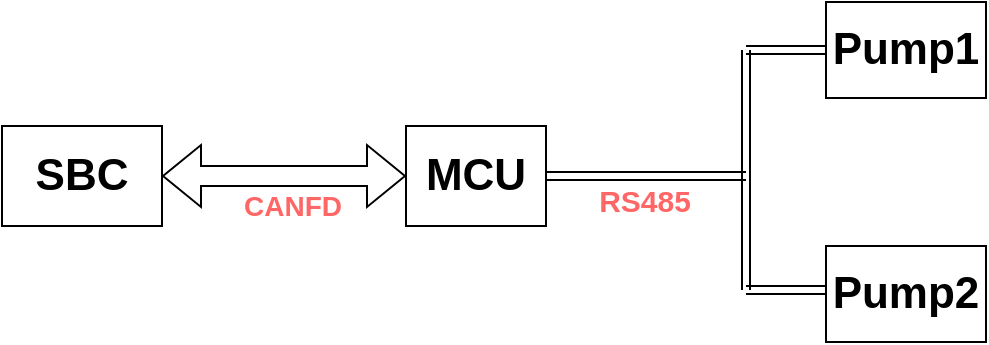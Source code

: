 <mxfile version="22.1.11" type="github">
  <diagram name="第 1 页" id="Gh3WZhMPflj5RQxHIrjv">
    <mxGraphModel dx="2074" dy="1106" grid="1" gridSize="10" guides="1" tooltips="1" connect="1" arrows="1" fold="1" page="1" pageScale="1" pageWidth="827" pageHeight="1169" math="0" shadow="0">
      <root>
        <mxCell id="0" />
        <mxCell id="1" parent="0" />
        <mxCell id="kx-49rOuVMwZbKGNlYPi-1" value="&lt;font style=&quot;font-size: 22px;&quot;&gt;&lt;b&gt;SBC&lt;/b&gt;&lt;/font&gt;" style="rounded=0;whiteSpace=wrap;html=1;" vertex="1" parent="1">
          <mxGeometry x="58" y="310" width="80" height="50" as="geometry" />
        </mxCell>
        <mxCell id="kx-49rOuVMwZbKGNlYPi-2" value="&lt;font style=&quot;font-size: 22px;&quot;&gt;&lt;b&gt;MCU&lt;/b&gt;&lt;/font&gt;" style="rounded=0;whiteSpace=wrap;html=1;" vertex="1" parent="1">
          <mxGeometry x="260" y="310" width="70" height="50" as="geometry" />
        </mxCell>
        <mxCell id="kx-49rOuVMwZbKGNlYPi-3" value="&lt;font style=&quot;font-size: 22px;&quot;&gt;&lt;b&gt;Pump1&lt;/b&gt;&lt;/font&gt;" style="rounded=0;whiteSpace=wrap;html=1;" vertex="1" parent="1">
          <mxGeometry x="470" y="248" width="80" height="48" as="geometry" />
        </mxCell>
        <mxCell id="kx-49rOuVMwZbKGNlYPi-4" value="" style="shape=flexArrow;endArrow=classic;startArrow=classic;html=1;rounded=0;exitX=1;exitY=0.5;exitDx=0;exitDy=0;entryX=0;entryY=0.5;entryDx=0;entryDy=0;" edge="1" parent="1" source="kx-49rOuVMwZbKGNlYPi-1" target="kx-49rOuVMwZbKGNlYPi-2">
          <mxGeometry width="100" height="100" relative="1" as="geometry">
            <mxPoint x="160" y="400" as="sourcePoint" />
            <mxPoint x="260" y="400" as="targetPoint" />
            <Array as="points" />
          </mxGeometry>
        </mxCell>
        <mxCell id="kx-49rOuVMwZbKGNlYPi-6" value="&lt;b&gt;&lt;font color=&quot;#ff6666&quot; style=&quot;font-size: 14px;&quot;&gt;CANFD&lt;/font&gt;&lt;/b&gt;" style="text;html=1;align=center;verticalAlign=middle;resizable=0;points=[];autosize=1;" vertex="1" parent="1">
          <mxGeometry x="168" y="335" width="70" height="30" as="geometry" />
        </mxCell>
        <mxCell id="kx-49rOuVMwZbKGNlYPi-9" value="" style="shape=link;html=1;rounded=0;exitX=1;exitY=0.5;exitDx=0;exitDy=0;" edge="1" parent="1" source="kx-49rOuVMwZbKGNlYPi-2">
          <mxGeometry width="100" relative="1" as="geometry">
            <mxPoint x="360" y="460" as="sourcePoint" />
            <mxPoint x="430" y="335" as="targetPoint" />
          </mxGeometry>
        </mxCell>
        <mxCell id="kx-49rOuVMwZbKGNlYPi-10" value="" style="shape=link;html=1;rounded=0;" edge="1" parent="1">
          <mxGeometry width="100" relative="1" as="geometry">
            <mxPoint x="430" y="392" as="sourcePoint" />
            <mxPoint x="430" y="272" as="targetPoint" />
          </mxGeometry>
        </mxCell>
        <mxCell id="kx-49rOuVMwZbKGNlYPi-11" value="" style="shape=link;html=1;rounded=0;entryX=0;entryY=0.5;entryDx=0;entryDy=0;" edge="1" parent="1">
          <mxGeometry width="100" relative="1" as="geometry">
            <mxPoint x="430" y="392" as="sourcePoint" />
            <mxPoint x="470" y="392" as="targetPoint" />
          </mxGeometry>
        </mxCell>
        <mxCell id="kx-49rOuVMwZbKGNlYPi-12" value="" style="shape=link;html=1;rounded=0;entryX=0;entryY=0.5;entryDx=0;entryDy=0;" edge="1" parent="1" target="kx-49rOuVMwZbKGNlYPi-3">
          <mxGeometry width="100" relative="1" as="geometry">
            <mxPoint x="430" y="272" as="sourcePoint" />
            <mxPoint x="420" y="462" as="targetPoint" />
          </mxGeometry>
        </mxCell>
        <mxCell id="kx-49rOuVMwZbKGNlYPi-13" value="&lt;b&gt;&lt;font color=&quot;#ff6666&quot; style=&quot;font-size: 15px;&quot;&gt;RS485&lt;/font&gt;&lt;/b&gt;" style="text;html=1;align=center;verticalAlign=middle;resizable=0;points=[];autosize=1;strokeColor=none;fillColor=none;" vertex="1" parent="1">
          <mxGeometry x="344" y="332" width="70" height="30" as="geometry" />
        </mxCell>
        <mxCell id="kx-49rOuVMwZbKGNlYPi-14" value="&lt;font style=&quot;font-size: 22px;&quot;&gt;&lt;b&gt;Pump2&lt;br&gt;&lt;/b&gt;&lt;/font&gt;" style="rounded=0;whiteSpace=wrap;html=1;" vertex="1" parent="1">
          <mxGeometry x="470" y="370" width="80" height="48" as="geometry" />
        </mxCell>
      </root>
    </mxGraphModel>
  </diagram>
</mxfile>
